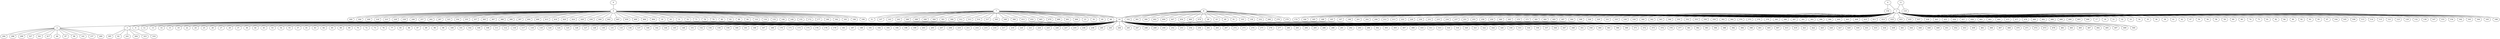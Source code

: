 graph x {
1 -- 10
5 -- 10
7 -- 10
8 -- 10
10 -- 2
10 -- 3
10 -- 6
10 -- 12
10 -- 13
10 -- 14
10 -- 15
10 -- 19
10 -- 22
10 -- 24
10 -- 25
10 -- 26
10 -- 27
10 -- 29
10 -- 37
10 -- 38
10 -- 44
10 -- 45
10 -- 53
10 -- 54
10 -- 55
10 -- 57
10 -- 61
10 -- 63
10 -- 64
10 -- 65
10 -- 68
10 -- 69
10 -- 70
10 -- 72
10 -- 73
10 -- 76
10 -- 77
10 -- 85
10 -- 86
10 -- 87
10 -- 89
10 -- 98
10 -- 99
10 -- 100
10 -- 101
10 -- 102
10 -- 106
10 -- 108
10 -- 111
10 -- 112
10 -- 116
10 -- 117
10 -- 118
10 -- 119
10 -- 120
10 -- 124
10 -- 125
10 -- 126
10 -- 127
10 -- 128
10 -- 130
10 -- 131
10 -- 133
10 -- 136
10 -- 137
10 -- 140
10 -- 142
10 -- 144
10 -- 145
10 -- 148
10 -- 151
10 -- 152
10 -- 156
10 -- 158
10 -- 159
10 -- 160
10 -- 161
10 -- 166
10 -- 167
10 -- 169
10 -- 170
10 -- 171
10 -- 173
10 -- 175
10 -- 176
10 -- 178
10 -- 179
10 -- 181
10 -- 187
10 -- 189
10 -- 191
10 -- 192
10 -- 193
10 -- 194
10 -- 196
10 -- 199
10 -- 203
10 -- 205
10 -- 207
10 -- 208
10 -- 210
10 -- 211
10 -- 214
10 -- 215
10 -- 216
10 -- 217
10 -- 219
10 -- 220
10 -- 221
10 -- 224
10 -- 225
10 -- 226
10 -- 227
10 -- 235
10 -- 236
10 -- 238
10 -- 240
10 -- 243
10 -- 244
10 -- 245
10 -- 247
10 -- 248
10 -- 249
10 -- 250
10 -- 252
10 -- 253
10 -- 254
10 -- 256
10 -- 261
10 -- 263
10 -- 267
10 -- 272
10 -- 273
10 -- 274
10 -- 275
10 -- 276
10 -- 277
10 -- 280
10 -- 283
10 -- 284
10 -- 285
10 -- 286
10 -- 288
10 -- 291
10 -- 292
10 -- 293
10 -- 296
10 -- 302
10 -- 303
10 -- 305
10 -- 307
10 -- 309
10 -- 310
10 -- 311
10 -- 315
10 -- 316
10 -- 318
10 -- 320
10 -- 321
10 -- 322
10 -- 324
10 -- 326
10 -- 330
10 -- 333
10 -- 334
10 -- 336
10 -- 337
10 -- 344
10 -- 347
10 -- 349
10 -- 351
10 -- 358
10 -- 360
10 -- 363
10 -- 366
10 -- 369
10 -- 371
10 -- 372
10 -- 373
10 -- 374
10 -- 376
10 -- 377
10 -- 381
10 -- 382
10 -- 383
10 -- 384
10 -- 388
10 -- 392
10 -- 394
10 -- 398
10 -- 401
10 -- 405
10 -- 407
10 -- 415
10 -- 419
10 -- 421
10 -- 422
10 -- 425
10 -- 426
10 -- 427
10 -- 429
10 -- 430
10 -- 431
10 -- 433
10 -- 434
10 -- 439
10 -- 441
10 -- 444
10 -- 446
10 -- 448
10 -- 449
10 -- 451
10 -- 452
10 -- 453
10 -- 459
10 -- 461
10 -- 466
10 -- 467
10 -- 468
10 -- 470
10 -- 471
10 -- 472
10 -- 473
10 -- 476
10 -- 481
10 -- 483
10 -- 485
10 -- 487
10 -- 492
10 -- 495
10 -- 497
10 -- 499
10 -- 500
1 -- 17
1 -- 18
1 -- 21
1 -- 32
1 -- 33
1 -- 34
1 -- 35
1 -- 36
1 -- 39
1 -- 41
1 -- 42
1 -- 47
1 -- 50
1 -- 56
1 -- 58
1 -- 59
1 -- 60
1 -- 66
1 -- 74
1 -- 75
1 -- 81
1 -- 82
1 -- 84
1 -- 90
1 -- 92
1 -- 93
1 -- 95
1 -- 97
1 -- 104
1 -- 105
1 -- 109
1 -- 113
1 -- 114
1 -- 115
1 -- 121
1 -- 123
1 -- 129
1 -- 132
1 -- 139
1 -- 147
1 -- 153
1 -- 154
1 -- 162
1 -- 163
1 -- 164
1 -- 165
1 -- 168
1 -- 174
1 -- 184
1 -- 185
1 -- 188
1 -- 195
1 -- 197
1 -- 198
1 -- 201
1 -- 202
1 -- 206
1 -- 212
1 -- 213
1 -- 222
1 -- 229
1 -- 230
1 -- 231
1 -- 233
1 -- 234
1 -- 237
1 -- 251
1 -- 255
1 -- 258
1 -- 259
1 -- 260
1 -- 265
1 -- 270
1 -- 271
1 -- 281
1 -- 282
1 -- 295
1 -- 297
1 -- 304
1 -- 308
1 -- 328
1 -- 329
1 -- 331
1 -- 335
1 -- 338
1 -- 339
1 -- 340
1 -- 342
1 -- 343
1 -- 346
1 -- 350
1 -- 352
1 -- 353
1 -- 356
1 -- 359
1 -- 362
1 -- 364
1 -- 370
1 -- 375
1 -- 378
1 -- 379
1 -- 385
1 -- 386
1 -- 387
1 -- 391
1 -- 393
1 -- 396
1 -- 399
1 -- 400
1 -- 403
1 -- 408
1 -- 410
1 -- 411
1 -- 414
1 -- 418
1 -- 423
1 -- 435
1 -- 437
1 -- 438
1 -- 443
1 -- 455
1 -- 456
1 -- 457
1 -- 458
1 -- 462
1 -- 463
1 -- 464
1 -- 475
1 -- 477
1 -- 478
1 -- 480
1 -- 482
1 -- 486
1 -- 488
1 -- 490
1 -- 493
1 -- 498
4 -- 1
11 -- 1
5 -- 16
5 -- 20
5 -- 31
5 -- 52
5 -- 71
5 -- 78
5 -- 79
5 -- 80
5 -- 83
5 -- 88
5 -- 94
5 -- 122
5 -- 134
5 -- 135
5 -- 146
5 -- 149
5 -- 155
5 -- 172
5 -- 177
5 -- 180
5 -- 182
5 -- 183
5 -- 186
5 -- 190
5 -- 200
5 -- 204
5 -- 209
5 -- 218
5 -- 223
5 -- 228
5 -- 239
5 -- 246
5 -- 257
5 -- 262
5 -- 287
5 -- 325
5 -- 354
5 -- 355
5 -- 357
5 -- 365
5 -- 367
5 -- 368
5 -- 389
5 -- 397
5 -- 404
5 -- 406
5 -- 413
5 -- 416
5 -- 420
5 -- 424
5 -- 428
5 -- 436
5 -- 440
5 -- 442
5 -- 445
5 -- 450
5 -- 469
5 -- 484
5 -- 494
9 -- 5
7 -- 23
7 -- 30
7 -- 40
7 -- 48
7 -- 51
7 -- 107
7 -- 143
7 -- 242
7 -- 266
7 -- 289
7 -- 290
7 -- 300
7 -- 301
7 -- 306
7 -- 312
7 -- 313
7 -- 314
7 -- 317
7 -- 345
7 -- 348
7 -- 380
7 -- 412
7 -- 432
7 -- 465
7 -- 479
7 -- 489
7 -- 491
7 -- 496
8 -- 28
8 -- 43
8 -- 49
8 -- 91
8 -- 103
8 -- 138
8 -- 232
8 -- 268
8 -- 278
8 -- 279
8 -- 332
8 -- 361
8 -- 390
8 -- 402
8 -- 409
8 -- 447
8 -- 454
8 -- 460
8 -- 474
2 -- 46
2 -- 67
2 -- 96
2 -- 141
2 -- 157
2 -- 269
2 -- 294
2 -- 298
2 -- 299
2 -- 327
2 -- 341
2 -- 417
3 -- 62
3 -- 241
3 -- 264
3 -- 323
3 -- 395
6 -- 319
4 -- 150
11 -- 110
}